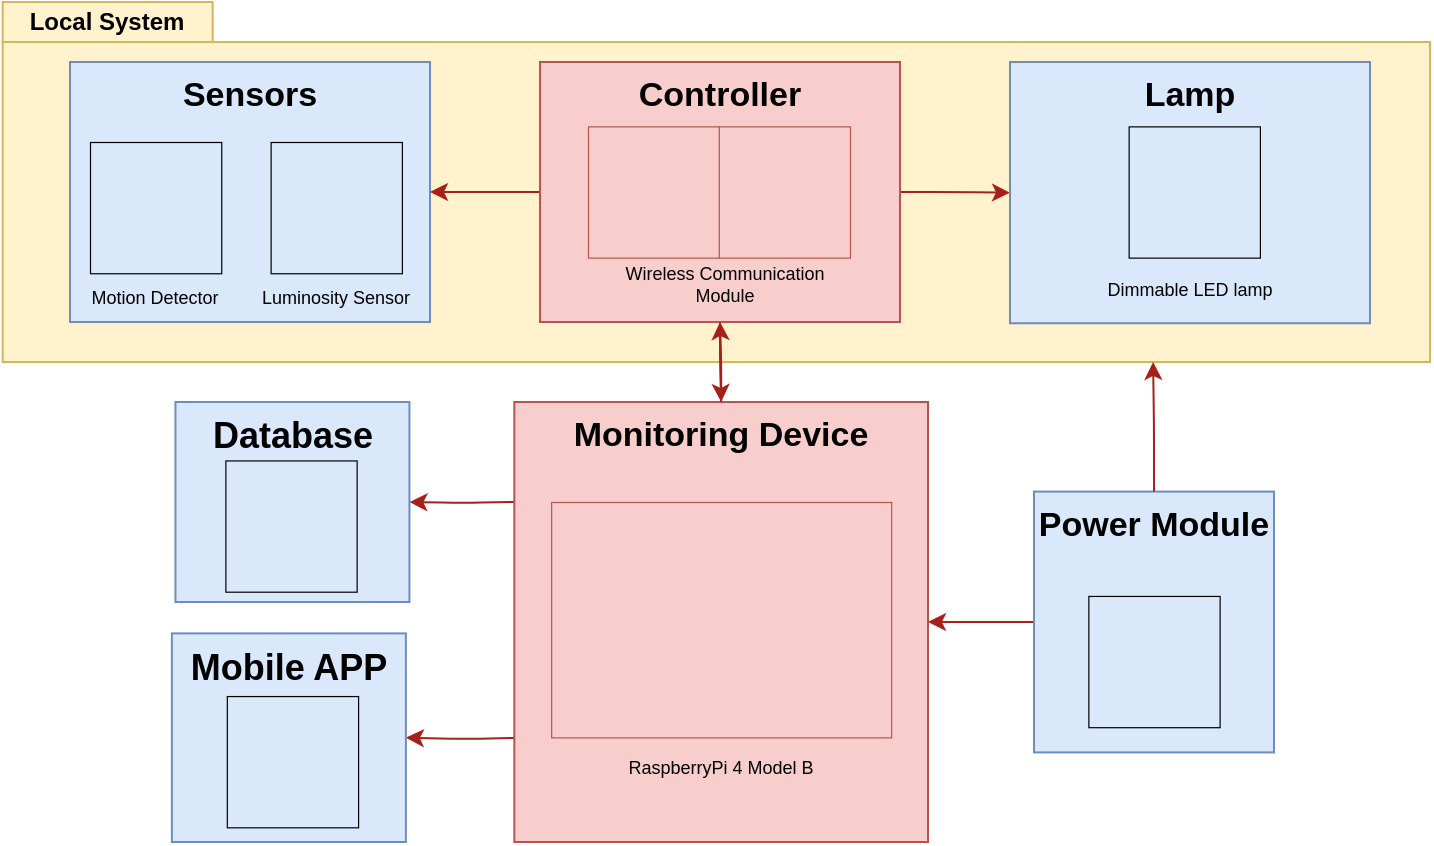 <mxfile version="15.6.5" type="github"><diagram id="EQGx9o1L-gMM6Sx8-_Ex" name="Page-1"><mxGraphModel dx="540" dy="288" grid="1" gridSize="10" guides="1" tooltips="1" connect="1" arrows="1" fold="1" page="1" pageScale="1" pageWidth="850" pageHeight="1100" background="none" math="0" shadow="0"><root><mxCell id="0"/><mxCell id="1" parent="0"/><mxCell id="ChBAEovUpCj3RdOVOCVa-108" value="" style="rounded=0;whiteSpace=wrap;html=1;fillColor=#fff2cc;strokeColor=#d6b656;fontColor=default;" vertex="1" parent="1"><mxGeometry x="66.33" y="230" width="713.67" height="160" as="geometry"/></mxCell><mxCell id="ChBAEovUpCj3RdOVOCVa-59" value="&lt;div style=&quot;font-size: 17px&quot;&gt;&lt;font style=&quot;font-size: 17px&quot; size=&quot;1&quot;&gt;&lt;b style=&quot;font-size: 17px&quot;&gt;Sensors&lt;/b&gt;&lt;/font&gt;&lt;/div&gt;&lt;div style=&quot;font-size: 17px&quot;&gt;&lt;font style=&quot;font-size: 17px&quot;&gt;&lt;br style=&quot;font-size: 17px&quot;&gt;&lt;/font&gt;&lt;/div&gt;&lt;div style=&quot;font-size: 17px&quot;&gt;&lt;font style=&quot;font-size: 17px&quot;&gt;&lt;br style=&quot;font-size: 17px&quot;&gt;&lt;/font&gt;&lt;/div&gt;&lt;div style=&quot;font-size: 17px&quot;&gt;&lt;font style=&quot;font-size: 17px&quot;&gt;&lt;br style=&quot;font-size: 17px&quot;&gt;&lt;/font&gt;&lt;/div&gt;" style="rounded=0;whiteSpace=wrap;html=1;fillColor=#dae8fc;strokeColor=#6c8ebf;fontColor=default;verticalAlign=top;" vertex="1" parent="1"><mxGeometry x="100" y="240" width="180" height="130" as="geometry"/></mxCell><mxCell id="ChBAEovUpCj3RdOVOCVa-159" style="edgeStyle=orthogonalEdgeStyle;curved=0;rounded=1;sketch=0;orthogonalLoop=1;jettySize=auto;html=1;exitX=0;exitY=0.5;exitDx=0;exitDy=0;entryX=1;entryY=0.5;entryDx=0;entryDy=0;labelBackgroundColor=default;fontSize=17;fontColor=default;strokeColor=#A8201A;fillColor=#FAE5C7;" edge="1" parent="1" source="ChBAEovUpCj3RdOVOCVa-64" target="ChBAEovUpCj3RdOVOCVa-59"><mxGeometry relative="1" as="geometry"/></mxCell><mxCell id="ChBAEovUpCj3RdOVOCVa-160" style="edgeStyle=orthogonalEdgeStyle;curved=0;rounded=1;sketch=0;orthogonalLoop=1;jettySize=auto;html=1;exitX=1;exitY=0.5;exitDx=0;exitDy=0;entryX=0;entryY=0.5;entryDx=0;entryDy=0;labelBackgroundColor=default;fontSize=17;fontColor=default;strokeColor=#A8201A;fillColor=#FAE5C7;" edge="1" parent="1" source="ChBAEovUpCj3RdOVOCVa-64" target="ChBAEovUpCj3RdOVOCVa-74"><mxGeometry relative="1" as="geometry"/></mxCell><mxCell id="ChBAEovUpCj3RdOVOCVa-174" style="edgeStyle=orthogonalEdgeStyle;curved=0;rounded=1;sketch=0;orthogonalLoop=1;jettySize=auto;html=1;exitX=0.5;exitY=1;exitDx=0;exitDy=0;entryX=0.5;entryY=0;entryDx=0;entryDy=0;labelBackgroundColor=default;fontSize=18;fontColor=default;strokeColor=#A8201A;fillColor=#FAE5C7;" edge="1" parent="1" source="ChBAEovUpCj3RdOVOCVa-64" target="ChBAEovUpCj3RdOVOCVa-68"><mxGeometry relative="1" as="geometry"/></mxCell><mxCell id="ChBAEovUpCj3RdOVOCVa-64" value="&lt;div&gt;&lt;font size=&quot;1&quot;&gt;&lt;b style=&quot;font-size: 17px&quot;&gt;Controller&lt;/b&gt;&lt;/font&gt;&lt;/div&gt;&lt;div&gt;&lt;br&gt;&lt;/div&gt;" style="rounded=0;whiteSpace=wrap;html=1;fillColor=#f8cecc;strokeColor=#b85450;fontColor=default;verticalAlign=top;" vertex="1" parent="1"><mxGeometry x="335" y="240" width="180" height="130" as="geometry"/></mxCell><mxCell id="ChBAEovUpCj3RdOVOCVa-163" style="edgeStyle=orthogonalEdgeStyle;curved=0;rounded=1;sketch=0;orthogonalLoop=1;jettySize=auto;html=1;entryX=1;entryY=0.5;entryDx=0;entryDy=0;labelBackgroundColor=default;fontSize=15;fontColor=default;strokeColor=#A8201A;fillColor=#FAE5C7;" edge="1" parent="1" target="ChBAEovUpCj3RdOVOCVa-72"><mxGeometry relative="1" as="geometry"><mxPoint x="322" y="578" as="sourcePoint"/></mxGeometry></mxCell><mxCell id="ChBAEovUpCj3RdOVOCVa-164" style="edgeStyle=orthogonalEdgeStyle;curved=0;rounded=1;sketch=0;orthogonalLoop=1;jettySize=auto;html=1;entryX=1;entryY=0.5;entryDx=0;entryDy=0;labelBackgroundColor=default;fontSize=15;fontColor=default;strokeColor=#A8201A;fillColor=#FAE5C7;" edge="1" parent="1" target="ChBAEovUpCj3RdOVOCVa-138"><mxGeometry relative="1" as="geometry"><mxPoint x="322" y="460" as="sourcePoint"/></mxGeometry></mxCell><mxCell id="ChBAEovUpCj3RdOVOCVa-68" value="&lt;div style=&quot;font-size: 17px&quot;&gt;&lt;b style=&quot;font-size: 17px;&quot;&gt;&lt;font style=&quot;font-size: 17px&quot;&gt;Monitoring Device&lt;/font&gt;&lt;/b&gt;&lt;/div&gt;" style="rounded=0;whiteSpace=wrap;html=1;fillColor=#f8cecc;strokeColor=#b85450;fontColor=default;verticalAlign=top;fontSize=17;" vertex="1" parent="1"><mxGeometry x="322.16" y="410" width="206.84" height="220" as="geometry"/></mxCell><mxCell id="ChBAEovUpCj3RdOVOCVa-74" value="&lt;div style=&quot;font-size: 17px;&quot;&gt;&lt;font style=&quot;font-size: 17px;&quot;&gt;&lt;b style=&quot;font-size: 17px;&quot;&gt;Lamp&lt;/b&gt;&lt;/font&gt;&lt;/div&gt;" style="rounded=0;whiteSpace=wrap;html=1;fillColor=#dae8fc;strokeColor=#6c8ebf;fontColor=default;fontSize=17;verticalAlign=top;" vertex="1" parent="1"><mxGeometry x="570" y="240" width="180" height="130.63" as="geometry"/></mxCell><mxCell id="ChBAEovUpCj3RdOVOCVa-156" style="edgeStyle=orthogonalEdgeStyle;curved=0;rounded=1;sketch=0;orthogonalLoop=1;jettySize=auto;html=1;exitX=0;exitY=0.5;exitDx=0;exitDy=0;entryX=1;entryY=0.5;entryDx=0;entryDy=0;labelBackgroundColor=default;fontSize=17;fontColor=default;strokeColor=#A8201A;fillColor=#FAE5C7;" edge="1" parent="1" source="ChBAEovUpCj3RdOVOCVa-107" target="ChBAEovUpCj3RdOVOCVa-68"><mxGeometry relative="1" as="geometry"/></mxCell><mxCell id="ChBAEovUpCj3RdOVOCVa-122" value="Luminosity Sensor" style="text;html=1;strokeColor=none;fillColor=none;align=center;verticalAlign=middle;whiteSpace=wrap;rounded=0;sketch=0;fontColor=default;fontSize=9;" vertex="1" parent="1"><mxGeometry x="192.03" y="347.63" width="81.56" height="20" as="geometry"/></mxCell><mxCell id="ChBAEovUpCj3RdOVOCVa-117" value="" style="whiteSpace=wrap;html=1;aspect=fixed;rounded=0;sketch=0;fillColor=#dae8fc;strokeColor=#000000;strokeWidth=0.6;fontColor=default;" vertex="1" parent="1"><mxGeometry x="200.31" y="280" width="65.63" height="65.63" as="geometry"/></mxCell><mxCell id="ChBAEovUpCj3RdOVOCVa-115" value="" style="shape=image;verticalLabelPosition=bottom;labelBackgroundColor=#ffffff;verticalAlign=top;aspect=fixed;imageAspect=0;image=https://user-images.githubusercontent.com/38924279/67621467-37275300-f810-11e9-8027-314c01001c58.png;strokeColor=default;fontColor=default;" vertex="1" parent="1"><mxGeometry x="202.81" y="282.81" width="60" height="60" as="geometry"/></mxCell><mxCell id="ChBAEovUpCj3RdOVOCVa-116" value="" style="whiteSpace=wrap;html=1;aspect=fixed;rounded=0;sketch=0;fillColor=#dae8fc;strokeColor=#000000;strokeWidth=0.6;fontColor=default;" vertex="1" parent="1"><mxGeometry x="110.0" y="280" width="65.63" height="65.63" as="geometry"/></mxCell><mxCell id="ChBAEovUpCj3RdOVOCVa-113" value="" style="shape=image;verticalLabelPosition=bottom;labelBackgroundColor=#ffffff;verticalAlign=top;aspect=fixed;imageAspect=0;image=https://static.thenounproject.com/png/2931191-200.png;fontColor=default;strokeColor=default;" vertex="1" parent="1"><mxGeometry x="112.82" y="282.81" width="60" height="60" as="geometry"/></mxCell><mxCell id="ChBAEovUpCj3RdOVOCVa-121" value="&lt;font style=&quot;font-size: 9px;&quot;&gt;Motion Detector&lt;/font&gt;" style="text;html=1;strokeColor=none;fillColor=none;align=center;verticalAlign=middle;whiteSpace=wrap;rounded=0;sketch=0;fontColor=default;fontSize=9;" vertex="1" parent="1"><mxGeometry x="109.22" y="347.63" width="67.19" height="20" as="geometry"/></mxCell><mxCell id="ChBAEovUpCj3RdOVOCVa-124" value="Wireless Communication Module" style="text;html=1;strokeColor=none;fillColor=none;align=center;verticalAlign=middle;whiteSpace=wrap;rounded=0;sketch=0;fontSize=9;fontColor=default;" vertex="1" parent="1"><mxGeometry x="365" y="335.5" width="125" height="30" as="geometry"/></mxCell><mxCell id="ChBAEovUpCj3RdOVOCVa-126" value="" style="whiteSpace=wrap;html=1;aspect=fixed;rounded=0;sketch=0;fillColor=#f8cecc;strokeColor=#b85450;strokeWidth=0.6;fontColor=default;" vertex="1" parent="1"><mxGeometry x="359" y="272.18" width="65.63" height="65.63" as="geometry"/></mxCell><mxCell id="ChBAEovUpCj3RdOVOCVa-125" value="" style="shape=image;verticalLabelPosition=bottom;labelBackgroundColor=#ffffff;verticalAlign=top;aspect=fixed;imageAspect=0;image=https://cdn.discordapp.com/attachments/897132688518025257/905104490057838683/847px-Wireless-icon.png;fontColor=default;" vertex="1" parent="1"><mxGeometry x="364.22" y="280" width="55.21" height="50" as="geometry"/></mxCell><mxCell id="ChBAEovUpCj3RdOVOCVa-129" value="" style="whiteSpace=wrap;html=1;aspect=fixed;rounded=0;sketch=0;fillColor=#f8cecc;strokeColor=#b85450;strokeWidth=0.6;fontColor=default;" vertex="1" parent="1"><mxGeometry x="424.37" y="272.18" width="65.63" height="65.63" as="geometry"/></mxCell><mxCell id="ChBAEovUpCj3RdOVOCVa-128" value="" style="shape=image;verticalLabelPosition=bottom;labelBackgroundColor=#ffffff;verticalAlign=top;aspect=fixed;imageAspect=0;image=https://cdn.discordapp.com/attachments/897132688518025257/905104650703888444/2752877.png;fontColor=default;" vertex="1" parent="1"><mxGeometry x="425.52" y="272.18" width="63.32" height="63.32" as="geometry"/></mxCell><mxCell id="ChBAEovUpCj3RdOVOCVa-131" value="Dimmable LED lamp" style="text;html=1;strokeColor=none;fillColor=none;align=center;verticalAlign=middle;whiteSpace=wrap;rounded=0;sketch=0;fontSize=9;fontColor=default;" vertex="1" parent="1"><mxGeometry x="595" y="338.63" width="130" height="30" as="geometry"/></mxCell><mxCell id="ChBAEovUpCj3RdOVOCVa-136" value="RaspberryPi 4 Model B" style="text;html=1;strokeColor=none;fillColor=none;align=center;verticalAlign=middle;whiteSpace=wrap;rounded=0;sketch=0;fontSize=9;fontColor=default;" vertex="1" parent="1"><mxGeometry x="362.67" y="577.69" width="125" height="30" as="geometry"/></mxCell><mxCell id="ChBAEovUpCj3RdOVOCVa-153" value="" style="whiteSpace=wrap;html=1;aspect=fixed;rounded=0;sketch=0;fillColor=#dae8fc;strokeColor=#000000;strokeWidth=0.6;fontColor=default;" vertex="1" parent="1"><mxGeometry x="629.32" y="272.19" width="65.63" height="65.63" as="geometry"/></mxCell><mxCell id="ChBAEovUpCj3RdOVOCVa-149" value="" style="shape=image;verticalLabelPosition=bottom;labelBackgroundColor=#ffffff;verticalAlign=top;aspect=fixed;imageAspect=0;image=https://cdn-icons-png.flaticon.com/512/75/75384.png;fontColor=default;" vertex="1" parent="1"><mxGeometry x="633.35" y="276.22" width="57.56" height="57.56" as="geometry"/></mxCell><mxCell id="ChBAEovUpCj3RdOVOCVa-112" value="Local System" style="text;html=1;strokeColor=#d6b656;fillColor=#fff2cc;align=center;verticalAlign=middle;whiteSpace=wrap;rounded=0;sketch=0;fontStyle=1;fontColor=default;" vertex="1" parent="1"><mxGeometry x="66.33" y="210" width="105" height="20" as="geometry"/></mxCell><mxCell id="ChBAEovUpCj3RdOVOCVa-168" value="" style="rounded=0;whiteSpace=wrap;html=1;sketch=0;fontSize=15;strokeColor=#b85450;strokeWidth=0.6;fillColor=#f8cecc;verticalAlign=top;fontColor=default;" vertex="1" parent="1"><mxGeometry x="340.58" y="460" width="170" height="117.69" as="geometry"/></mxCell><mxCell id="ChBAEovUpCj3RdOVOCVa-167" value="" style="shape=image;verticalLabelPosition=bottom;labelBackgroundColor=#ffffff;verticalAlign=top;aspect=fixed;imageAspect=0;image=https://www.okdo.com/us/wp-content/uploads/sites/8/2020/07/Board_05.png;fontColor=default;rotation=0;" vertex="1" parent="1"><mxGeometry x="304.95" y="438" width="235.47" height="157.13" as="geometry"/></mxCell><mxCell id="ChBAEovUpCj3RdOVOCVa-170" value="" style="group" vertex="1" connectable="0" parent="1"><mxGeometry x="152.72" y="410" width="117.0" height="100" as="geometry"/></mxCell><mxCell id="ChBAEovUpCj3RdOVOCVa-138" value="&lt;font style=&quot;font-size: 18px;&quot;&gt;Database&lt;/font&gt;" style="rounded=0;whiteSpace=wrap;html=1;fillColor=#dae8fc;strokeColor=#6c8ebf;fontColor=default;verticalAlign=top;fontStyle=1;fontSize=18;" vertex="1" parent="ChBAEovUpCj3RdOVOCVa-170"><mxGeometry width="117" height="100" as="geometry"/></mxCell><mxCell id="ChBAEovUpCj3RdOVOCVa-135" value="" style="whiteSpace=wrap;html=1;aspect=fixed;rounded=0;sketch=0;fillColor=#dae8fc;strokeColor=#000000;strokeWidth=0.6;fontColor=default;" vertex="1" parent="ChBAEovUpCj3RdOVOCVa-170"><mxGeometry x="24.97" y="29.22" width="65.63" height="65.63" as="geometry"/></mxCell><mxCell id="ChBAEovUpCj3RdOVOCVa-134" value="" style="shape=image;verticalLabelPosition=bottom;labelBackgroundColor=#ffffff;verticalAlign=top;aspect=fixed;imageAspect=0;image=https://cdn.discordapp.com/attachments/897132688518025257/905105965102293002/1200px-Database-icon.png;fontColor=default;" vertex="1" parent="ChBAEovUpCj3RdOVOCVa-170"><mxGeometry x="38.63" y="34.22" width="38.31" height="55.63" as="geometry"/></mxCell><mxCell id="ChBAEovUpCj3RdOVOCVa-171" value="" style="group" vertex="1" connectable="0" parent="1"><mxGeometry x="150.94" y="525.7" width="117" height="104.3" as="geometry"/></mxCell><mxCell id="ChBAEovUpCj3RdOVOCVa-72" value="Mobile APP" style="rounded=0;whiteSpace=wrap;html=1;fillColor=#dae8fc;strokeColor=#6c8ebf;fontColor=default;verticalAlign=top;fontStyle=1;fontSize=18;" vertex="1" parent="ChBAEovUpCj3RdOVOCVa-171"><mxGeometry width="117" height="104.3" as="geometry"/></mxCell><mxCell id="ChBAEovUpCj3RdOVOCVa-139" value="" style="whiteSpace=wrap;html=1;aspect=fixed;rounded=0;sketch=0;fillColor=#dae8fc;strokeColor=#000000;strokeWidth=0.6;fontColor=default;" vertex="1" parent="ChBAEovUpCj3RdOVOCVa-171"><mxGeometry x="27.47" y="31.33" width="65.63" height="65.63" as="geometry"/></mxCell><mxCell id="ChBAEovUpCj3RdOVOCVa-141" value="" style="shape=image;verticalLabelPosition=bottom;labelBackgroundColor=#ffffff;verticalAlign=top;aspect=fixed;imageAspect=0;image=https://cdn.discordapp.com/attachments/897132688518025257/905106913874808832/65756.png;fontColor=default;" vertex="1" parent="ChBAEovUpCj3RdOVOCVa-171"><mxGeometry x="30.99" y="37.69" width="58.6" height="58.6" as="geometry"/></mxCell><mxCell id="ChBAEovUpCj3RdOVOCVa-172" value="" style="group" vertex="1" connectable="0" parent="1"><mxGeometry x="582" y="454.8" width="120" height="130.4" as="geometry"/></mxCell><mxCell id="ChBAEovUpCj3RdOVOCVa-107" value="Power Module" style="rounded=0;whiteSpace=wrap;html=1;fillColor=#dae8fc;strokeColor=#6c8ebf;fontColor=default;fontStyle=1;verticalAlign=top;fontSize=17;" vertex="1" parent="ChBAEovUpCj3RdOVOCVa-172"><mxGeometry width="120" height="130.4" as="geometry"/></mxCell><mxCell id="ChBAEovUpCj3RdOVOCVa-140" value="" style="whiteSpace=wrap;html=1;aspect=fixed;rounded=0;sketch=0;fillColor=#dae8fc;strokeColor=#000000;strokeWidth=0.6;fontColor=default;" vertex="1" parent="ChBAEovUpCj3RdOVOCVa-172"><mxGeometry x="27.18" y="52.17" width="65.63" height="65.63" as="geometry"/></mxCell><mxCell id="ChBAEovUpCj3RdOVOCVa-148" value="" style="shape=image;verticalLabelPosition=bottom;labelBackgroundColor=#ffffff;verticalAlign=top;aspect=fixed;imageAspect=0;image=https://cdn.discordapp.com/attachments/897132688518025257/905108842776514650/813774.png;fontColor=default;" vertex="1" parent="ChBAEovUpCj3RdOVOCVa-172"><mxGeometry x="29.3" y="54.29" width="61.38" height="61.38" as="geometry"/></mxCell><mxCell id="ChBAEovUpCj3RdOVOCVa-176" style="edgeStyle=orthogonalEdgeStyle;curved=0;rounded=1;sketch=0;orthogonalLoop=1;jettySize=auto;html=1;exitX=0.5;exitY=0;exitDx=0;exitDy=0;entryX=0.806;entryY=1;entryDx=0;entryDy=0;entryPerimeter=0;labelBackgroundColor=default;fontSize=18;fontColor=default;strokeColor=#A8201A;fillColor=#FAE5C7;" edge="1" parent="1" source="ChBAEovUpCj3RdOVOCVa-107" target="ChBAEovUpCj3RdOVOCVa-108"><mxGeometry relative="1" as="geometry"/></mxCell><mxCell id="ChBAEovUpCj3RdOVOCVa-175" style="edgeStyle=orthogonalEdgeStyle;curved=0;rounded=1;sketch=0;orthogonalLoop=1;jettySize=auto;html=1;exitX=0.5;exitY=0;exitDx=0;exitDy=0;entryX=0.5;entryY=1;entryDx=0;entryDy=0;labelBackgroundColor=default;fontSize=18;fontColor=default;strokeColor=#A8201A;fillColor=#FAE5C7;strokeWidth=1;jumpSize=6;" edge="1" parent="1" source="ChBAEovUpCj3RdOVOCVa-68" target="ChBAEovUpCj3RdOVOCVa-64"><mxGeometry relative="1" as="geometry"/></mxCell></root></mxGraphModel></diagram></mxfile>